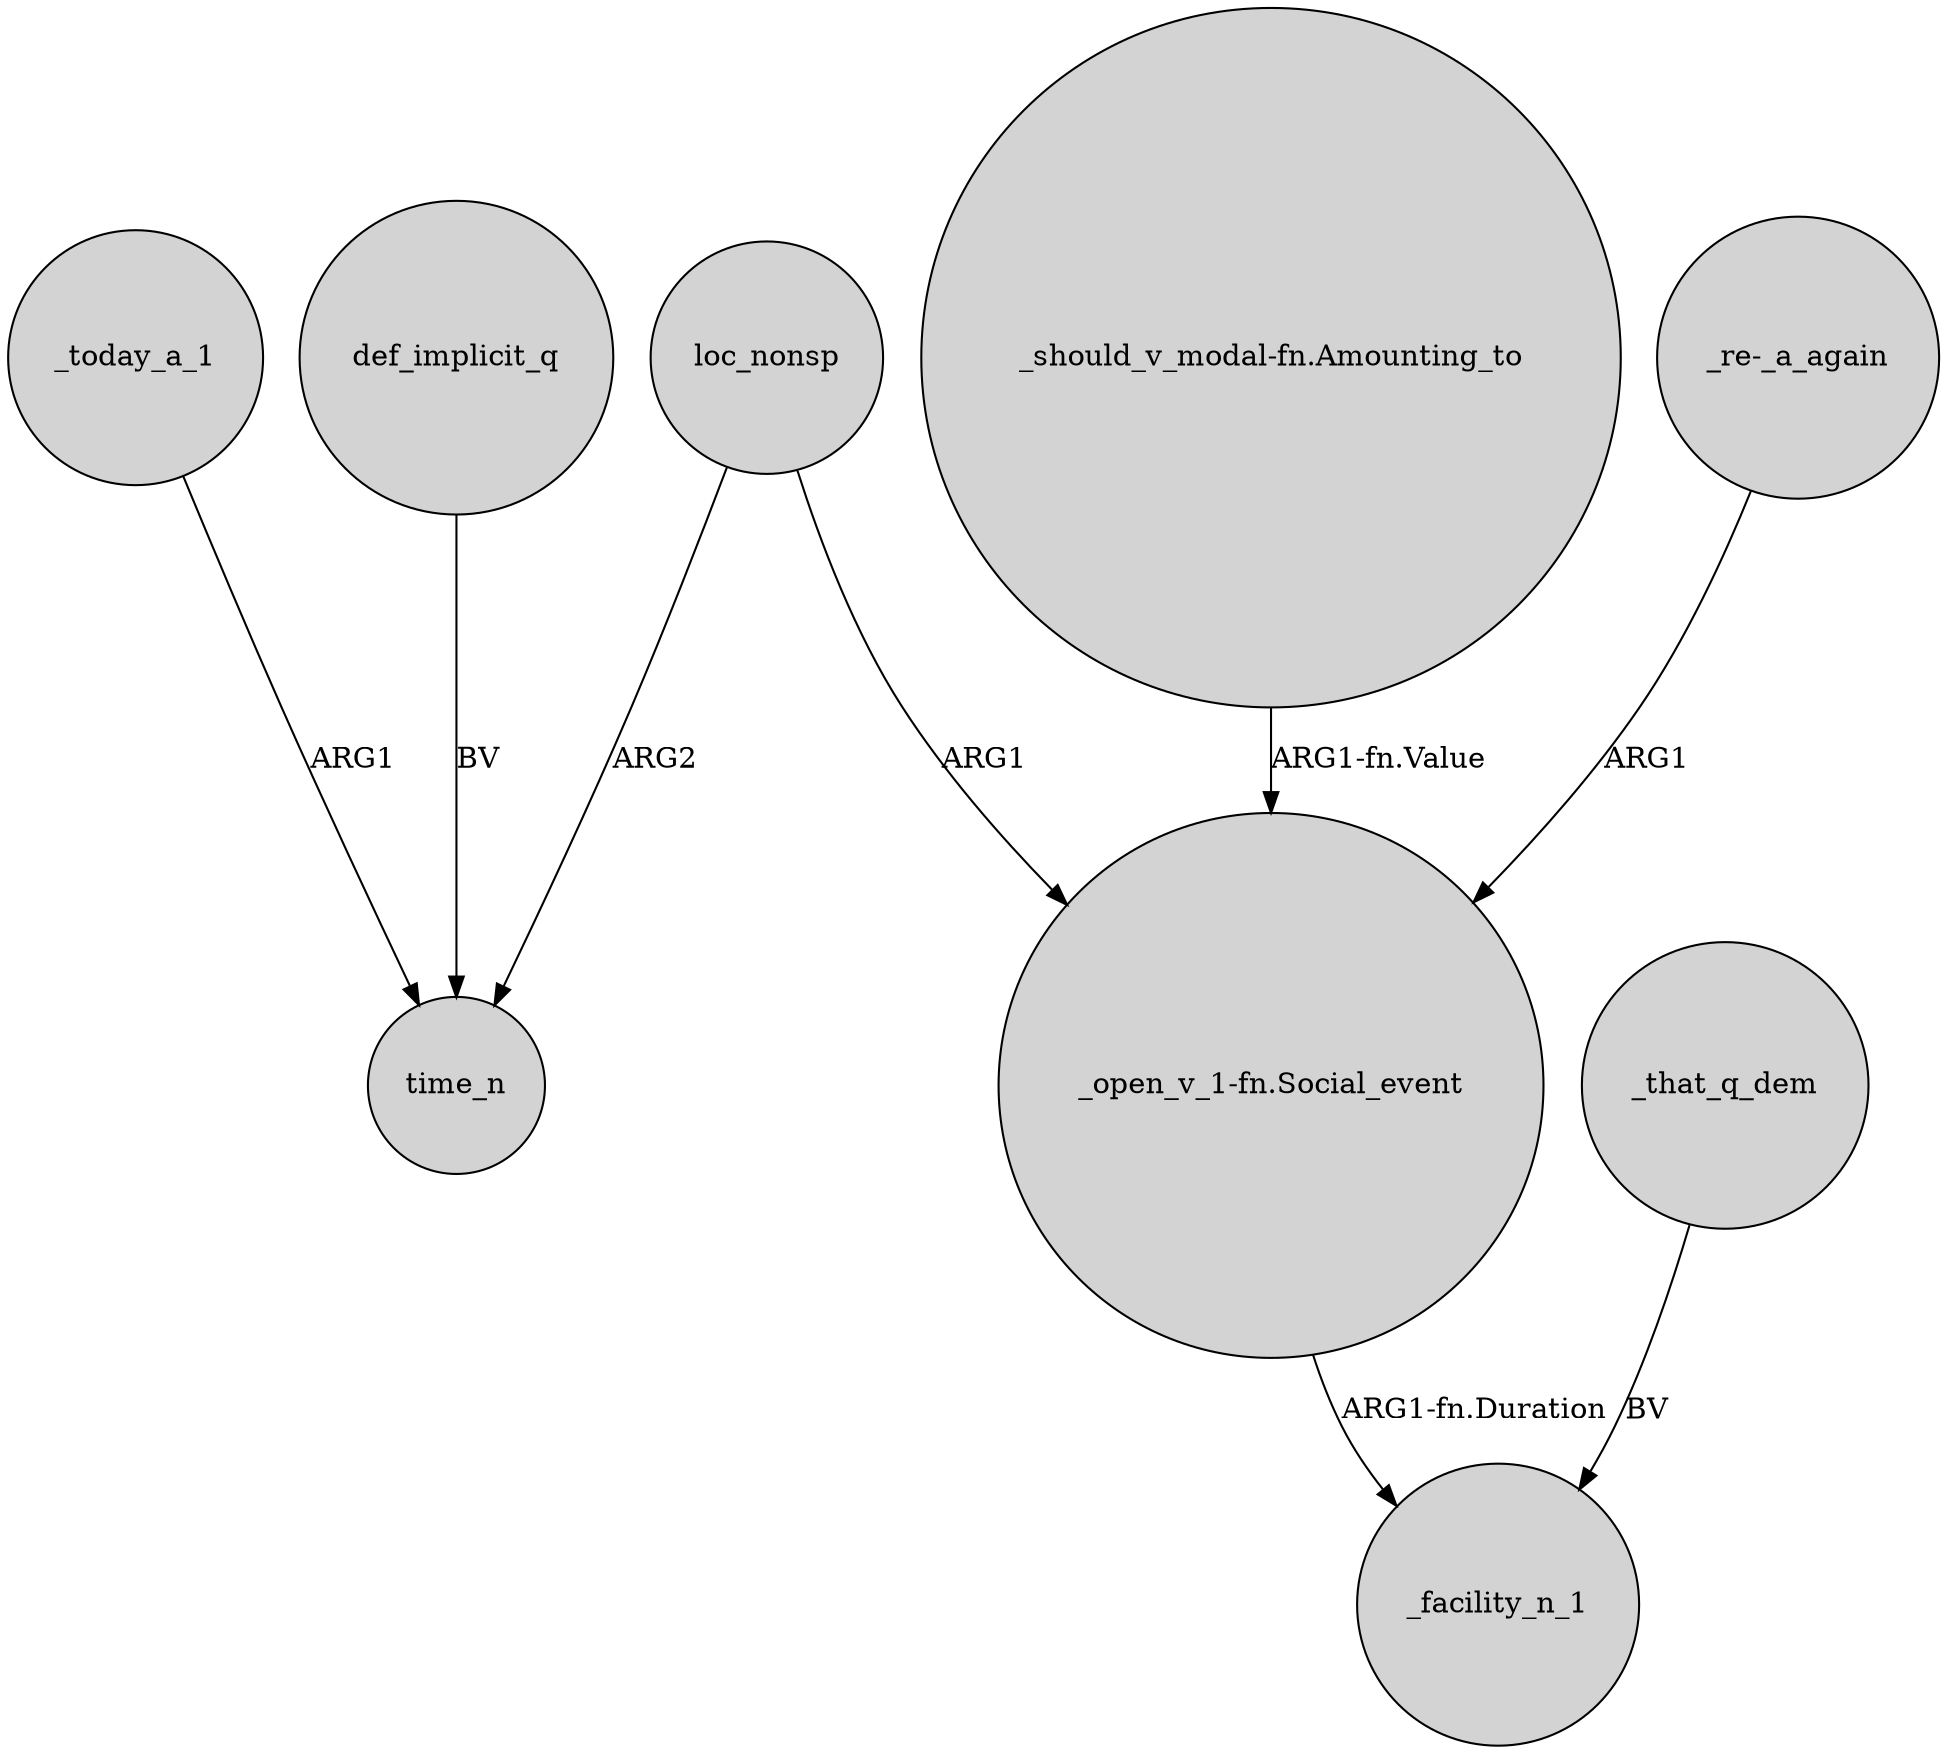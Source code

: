 digraph {
	node [shape=circle style=filled]
	_today_a_1 -> time_n [label=ARG1]
	loc_nonsp -> time_n [label=ARG2]
	_that_q_dem -> _facility_n_1 [label=BV]
	"_should_v_modal-fn.Amounting_to" -> "_open_v_1-fn.Social_event" [label="ARG1-fn.Value"]
	loc_nonsp -> "_open_v_1-fn.Social_event" [label=ARG1]
	def_implicit_q -> time_n [label=BV]
	"_re-_a_again" -> "_open_v_1-fn.Social_event" [label=ARG1]
	"_open_v_1-fn.Social_event" -> _facility_n_1 [label="ARG1-fn.Duration"]
}
